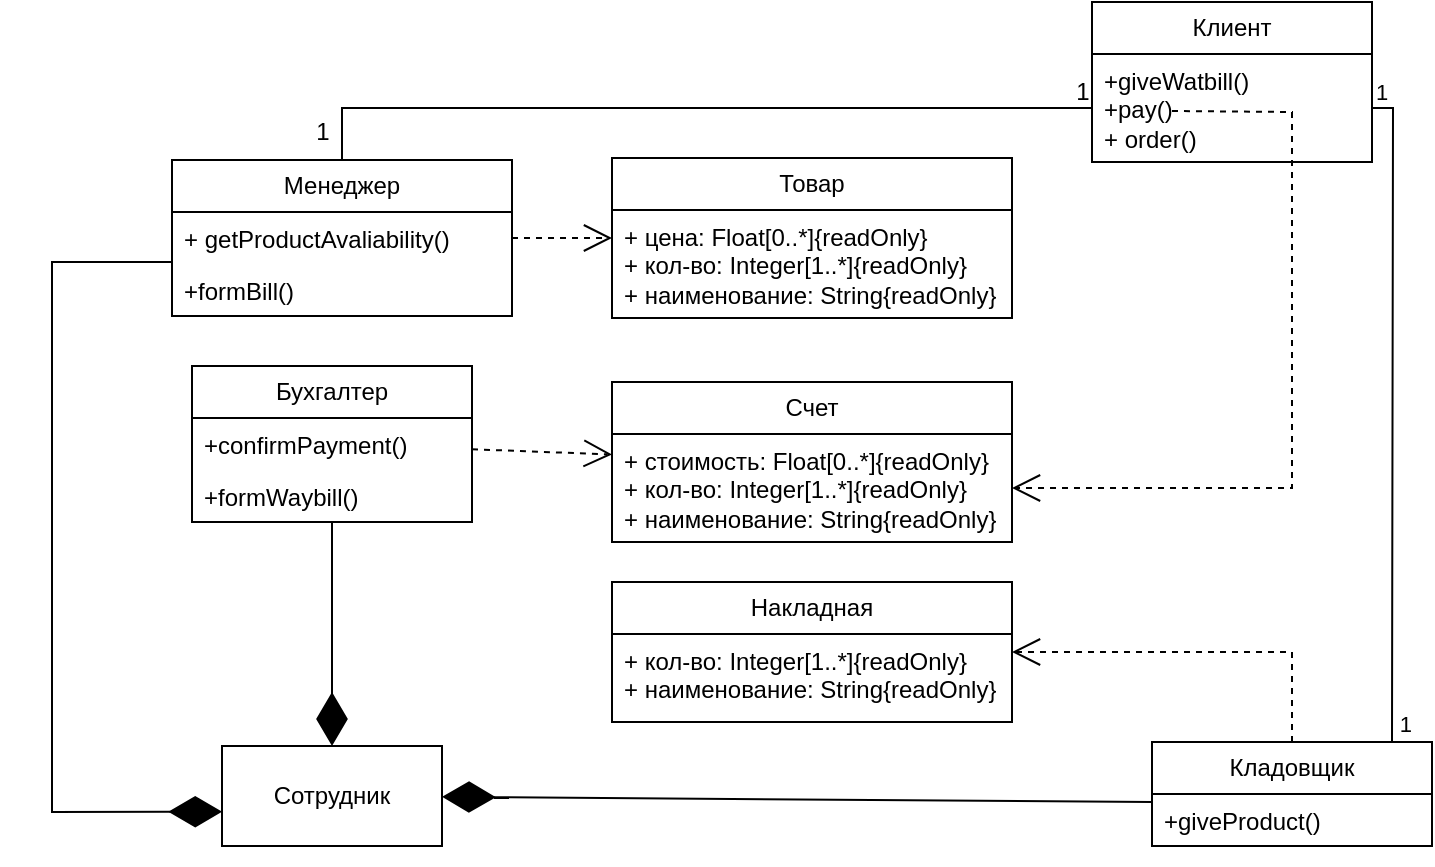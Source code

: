 <mxfile version="21.8.2" type="device">
  <diagram name="Страница — 1" id="QSQK8Q44flGUmi55xw_u">
    <mxGraphModel dx="819" dy="478" grid="1" gridSize="10" guides="1" tooltips="1" connect="1" arrows="1" fold="1" page="1" pageScale="1" pageWidth="827" pageHeight="1169" math="0" shadow="0">
      <root>
        <mxCell id="0" />
        <mxCell id="1" parent="0" />
        <mxCell id="AXHJGtEv2GNQ1HA1U-sA-9" value="Клиент" style="swimlane;fontStyle=0;childLayout=stackLayout;horizontal=1;startSize=26;fillColor=none;horizontalStack=0;resizeParent=1;resizeParentMax=0;resizeLast=0;collapsible=1;marginBottom=0;whiteSpace=wrap;html=1;" vertex="1" parent="1">
          <mxGeometry x="570" y="140" width="140" height="80" as="geometry" />
        </mxCell>
        <mxCell id="AXHJGtEv2GNQ1HA1U-sA-10" value="+giveWatbill()&lt;br&gt;+pay()&lt;br&gt;+ order()" style="text;strokeColor=none;fillColor=none;align=left;verticalAlign=top;spacingLeft=4;spacingRight=4;overflow=hidden;rotatable=0;points=[[0,0.5],[1,0.5]];portConstraint=eastwest;whiteSpace=wrap;html=1;" vertex="1" parent="AXHJGtEv2GNQ1HA1U-sA-9">
          <mxGeometry y="26" width="140" height="54" as="geometry" />
        </mxCell>
        <mxCell id="AXHJGtEv2GNQ1HA1U-sA-13" value="Товар" style="swimlane;fontStyle=0;childLayout=stackLayout;horizontal=1;startSize=26;fillColor=none;horizontalStack=0;resizeParent=1;resizeParentMax=0;resizeLast=0;collapsible=1;marginBottom=0;whiteSpace=wrap;html=1;" vertex="1" parent="1">
          <mxGeometry x="330" y="218" width="200" height="80" as="geometry" />
        </mxCell>
        <mxCell id="AXHJGtEv2GNQ1HA1U-sA-14" value="+ цена: Float[0..*]{readOnly}&amp;nbsp;&lt;br&gt;+ кол-во: Integer[1..*]{readOnly}&lt;br&gt;+ наименование: String{readOnly}" style="text;strokeColor=none;fillColor=none;align=left;verticalAlign=top;spacingLeft=4;spacingRight=4;overflow=hidden;rotatable=0;points=[[0,0.5],[1,0.5]];portConstraint=eastwest;whiteSpace=wrap;html=1;" vertex="1" parent="AXHJGtEv2GNQ1HA1U-sA-13">
          <mxGeometry y="26" width="200" height="54" as="geometry" />
        </mxCell>
        <mxCell id="AXHJGtEv2GNQ1HA1U-sA-17" value="Счет" style="swimlane;fontStyle=0;childLayout=stackLayout;horizontal=1;startSize=26;fillColor=none;horizontalStack=0;resizeParent=1;resizeParentMax=0;resizeLast=0;collapsible=1;marginBottom=0;whiteSpace=wrap;html=1;" vertex="1" parent="1">
          <mxGeometry x="330" y="330" width="200" height="80" as="geometry" />
        </mxCell>
        <mxCell id="AXHJGtEv2GNQ1HA1U-sA-18" value="+ стоимость: Float[0..*]{readOnly}&lt;br&gt;+ кол-во: Integer[1..*]{readOnly}&lt;br&gt;+ наименование: String{readOnly}" style="text;strokeColor=none;fillColor=none;align=left;verticalAlign=top;spacingLeft=4;spacingRight=4;overflow=hidden;rotatable=0;points=[[0,0.5],[1,0.5]];portConstraint=eastwest;whiteSpace=wrap;html=1;" vertex="1" parent="AXHJGtEv2GNQ1HA1U-sA-17">
          <mxGeometry y="26" width="200" height="54" as="geometry" />
        </mxCell>
        <mxCell id="AXHJGtEv2GNQ1HA1U-sA-22" value="Накладная" style="swimlane;fontStyle=0;childLayout=stackLayout;horizontal=1;startSize=26;fillColor=none;horizontalStack=0;resizeParent=1;resizeParentMax=0;resizeLast=0;collapsible=1;marginBottom=0;whiteSpace=wrap;html=1;" vertex="1" parent="1">
          <mxGeometry x="330" y="430" width="200" height="70" as="geometry" />
        </mxCell>
        <mxCell id="AXHJGtEv2GNQ1HA1U-sA-23" value="+ кол-во: Integer[1..*]{readOnly}&lt;br&gt;+ наименование: String{readOnly}" style="text;strokeColor=none;fillColor=none;align=left;verticalAlign=top;spacingLeft=4;spacingRight=4;overflow=hidden;rotatable=0;points=[[0,0.5],[1,0.5]];portConstraint=eastwest;whiteSpace=wrap;html=1;" vertex="1" parent="AXHJGtEv2GNQ1HA1U-sA-22">
          <mxGeometry y="26" width="200" height="44" as="geometry" />
        </mxCell>
        <mxCell id="AXHJGtEv2GNQ1HA1U-sA-26" value="" style="endArrow=none;html=1;edgeStyle=orthogonalEdgeStyle;rounded=0;entryX=0.5;entryY=0;entryDx=0;entryDy=0;" edge="1" parent="1" source="AXHJGtEv2GNQ1HA1U-sA-10" target="AXHJGtEv2GNQ1HA1U-sA-42">
          <mxGeometry relative="1" as="geometry">
            <mxPoint x="120" y="350" as="sourcePoint" />
            <mxPoint x="181.27" y="257.8" as="targetPoint" />
          </mxGeometry>
        </mxCell>
        <mxCell id="AXHJGtEv2GNQ1HA1U-sA-35" value="" style="endArrow=open;dashed=1;endFill=0;endSize=12;html=1;rounded=0;" edge="1" parent="1" target="AXHJGtEv2GNQ1HA1U-sA-18">
          <mxGeometry width="160" relative="1" as="geometry">
            <mxPoint x="610" y="194.5" as="sourcePoint" />
            <mxPoint x="510" y="490" as="targetPoint" />
            <Array as="points">
              <mxPoint x="670" y="195" />
              <mxPoint x="670" y="383" />
            </Array>
          </mxGeometry>
        </mxCell>
        <mxCell id="AXHJGtEv2GNQ1HA1U-sA-38" value="Бухгалтер" style="swimlane;fontStyle=0;childLayout=stackLayout;horizontal=1;startSize=26;fillColor=none;horizontalStack=0;resizeParent=1;resizeParentMax=0;resizeLast=0;collapsible=1;marginBottom=0;whiteSpace=wrap;html=1;" vertex="1" parent="1">
          <mxGeometry x="120" y="322" width="140" height="78" as="geometry" />
        </mxCell>
        <mxCell id="AXHJGtEv2GNQ1HA1U-sA-39" value="+confirmPayment()" style="text;strokeColor=none;fillColor=none;align=left;verticalAlign=top;spacingLeft=4;spacingRight=4;overflow=hidden;rotatable=0;points=[[0,0.5],[1,0.5]];portConstraint=eastwest;whiteSpace=wrap;html=1;" vertex="1" parent="AXHJGtEv2GNQ1HA1U-sA-38">
          <mxGeometry y="26" width="140" height="26" as="geometry" />
        </mxCell>
        <mxCell id="AXHJGtEv2GNQ1HA1U-sA-40" value="+formWaybill()" style="text;strokeColor=none;fillColor=none;align=left;verticalAlign=top;spacingLeft=4;spacingRight=4;overflow=hidden;rotatable=0;points=[[0,0.5],[1,0.5]];portConstraint=eastwest;whiteSpace=wrap;html=1;" vertex="1" parent="AXHJGtEv2GNQ1HA1U-sA-38">
          <mxGeometry y="52" width="140" height="26" as="geometry" />
        </mxCell>
        <mxCell id="AXHJGtEv2GNQ1HA1U-sA-42" value="Менеджер" style="swimlane;fontStyle=0;childLayout=stackLayout;horizontal=1;startSize=26;fillColor=none;horizontalStack=0;resizeParent=1;resizeParentMax=0;resizeLast=0;collapsible=1;marginBottom=0;whiteSpace=wrap;html=1;" vertex="1" parent="1">
          <mxGeometry x="110" y="219" width="170" height="78" as="geometry" />
        </mxCell>
        <mxCell id="AXHJGtEv2GNQ1HA1U-sA-43" value="+ getProductAvaliability()" style="text;strokeColor=none;fillColor=none;align=left;verticalAlign=top;spacingLeft=4;spacingRight=4;overflow=hidden;rotatable=0;points=[[0,0.5],[1,0.5]];portConstraint=eastwest;whiteSpace=wrap;html=1;" vertex="1" parent="AXHJGtEv2GNQ1HA1U-sA-42">
          <mxGeometry y="26" width="170" height="26" as="geometry" />
        </mxCell>
        <mxCell id="AXHJGtEv2GNQ1HA1U-sA-44" value="+formBill()" style="text;strokeColor=none;fillColor=none;align=left;verticalAlign=top;spacingLeft=4;spacingRight=4;overflow=hidden;rotatable=0;points=[[0,0.5],[1,0.5]];portConstraint=eastwest;whiteSpace=wrap;html=1;" vertex="1" parent="AXHJGtEv2GNQ1HA1U-sA-42">
          <mxGeometry y="52" width="170" height="26" as="geometry" />
        </mxCell>
        <mxCell id="AXHJGtEv2GNQ1HA1U-sA-46" value="Кладовщик" style="swimlane;fontStyle=0;childLayout=stackLayout;horizontal=1;startSize=26;fillColor=none;horizontalStack=0;resizeParent=1;resizeParentMax=0;resizeLast=0;collapsible=1;marginBottom=0;whiteSpace=wrap;html=1;" vertex="1" parent="1">
          <mxGeometry x="600" y="510" width="140" height="52" as="geometry" />
        </mxCell>
        <mxCell id="AXHJGtEv2GNQ1HA1U-sA-52" value="" style="endArrow=diamondThin;endFill=1;endSize=24;html=1;rounded=0;" edge="1" parent="AXHJGtEv2GNQ1HA1U-sA-46" target="AXHJGtEv2GNQ1HA1U-sA-51">
          <mxGeometry width="160" relative="1" as="geometry">
            <mxPoint y="30" as="sourcePoint" />
            <mxPoint x="160" y="30" as="targetPoint" />
          </mxGeometry>
        </mxCell>
        <mxCell id="AXHJGtEv2GNQ1HA1U-sA-47" value="+giveProduct()" style="text;strokeColor=none;fillColor=none;align=left;verticalAlign=top;spacingLeft=4;spacingRight=4;overflow=hidden;rotatable=0;points=[[0,0.5],[1,0.5]];portConstraint=eastwest;whiteSpace=wrap;html=1;" vertex="1" parent="AXHJGtEv2GNQ1HA1U-sA-46">
          <mxGeometry y="26" width="140" height="26" as="geometry" />
        </mxCell>
        <mxCell id="AXHJGtEv2GNQ1HA1U-sA-51" value="Сотрудник" style="html=1;whiteSpace=wrap;" vertex="1" parent="1">
          <mxGeometry x="135" y="512" width="110" height="50" as="geometry" />
        </mxCell>
        <mxCell id="AXHJGtEv2GNQ1HA1U-sA-55" value="" style="endArrow=diamondThin;endFill=1;endSize=24;html=1;rounded=0;" edge="1" parent="1" source="AXHJGtEv2GNQ1HA1U-sA-40" target="AXHJGtEv2GNQ1HA1U-sA-51">
          <mxGeometry width="160" relative="1" as="geometry">
            <mxPoint x="170" y="420" as="sourcePoint" />
            <mxPoint x="330" y="420" as="targetPoint" />
          </mxGeometry>
        </mxCell>
        <mxCell id="AXHJGtEv2GNQ1HA1U-sA-56" value="" style="endArrow=diamondThin;endFill=1;endSize=24;html=1;rounded=0;exitX=0;exitY=0.25;exitDx=0;exitDy=0;entryX=0.001;entryY=0.657;entryDx=0;entryDy=0;entryPerimeter=0;" edge="1" parent="1" target="AXHJGtEv2GNQ1HA1U-sA-51">
          <mxGeometry width="160" relative="1" as="geometry">
            <mxPoint x="110" y="270" as="sourcePoint" />
            <mxPoint x="20" y="270" as="targetPoint" />
            <Array as="points">
              <mxPoint x="50" y="270" />
              <mxPoint x="50" y="545" />
            </Array>
          </mxGeometry>
        </mxCell>
        <mxCell id="AXHJGtEv2GNQ1HA1U-sA-66" value="" style="endArrow=none;html=1;edgeStyle=orthogonalEdgeStyle;rounded=0;exitX=1;exitY=0.5;exitDx=0;exitDy=0;" edge="1" parent="1" source="AXHJGtEv2GNQ1HA1U-sA-10">
          <mxGeometry relative="1" as="geometry">
            <mxPoint x="710" y="190" as="sourcePoint" />
            <mxPoint x="720" y="510" as="targetPoint" />
          </mxGeometry>
        </mxCell>
        <mxCell id="AXHJGtEv2GNQ1HA1U-sA-67" value="1" style="edgeLabel;resizable=0;html=1;align=left;verticalAlign=bottom;" connectable="0" vertex="1" parent="AXHJGtEv2GNQ1HA1U-sA-66">
          <mxGeometry x="-1" relative="1" as="geometry" />
        </mxCell>
        <mxCell id="AXHJGtEv2GNQ1HA1U-sA-68" value="1" style="edgeLabel;resizable=0;html=1;align=right;verticalAlign=bottom;" connectable="0" vertex="1" parent="AXHJGtEv2GNQ1HA1U-sA-66">
          <mxGeometry x="1" relative="1" as="geometry">
            <mxPoint x="10" as="offset" />
          </mxGeometry>
        </mxCell>
        <mxCell id="AXHJGtEv2GNQ1HA1U-sA-69" value="1" style="text;html=1;align=center;verticalAlign=middle;resizable=0;points=[];autosize=1;strokeColor=none;fillColor=none;" vertex="1" parent="1">
          <mxGeometry x="550" y="170" width="30" height="30" as="geometry" />
        </mxCell>
        <mxCell id="AXHJGtEv2GNQ1HA1U-sA-70" value="1" style="text;html=1;align=center;verticalAlign=middle;resizable=0;points=[];autosize=1;strokeColor=none;fillColor=none;" vertex="1" parent="1">
          <mxGeometry x="170" y="190" width="30" height="30" as="geometry" />
        </mxCell>
        <mxCell id="AXHJGtEv2GNQ1HA1U-sA-59" value="" style="endArrow=open;dashed=1;endFill=0;endSize=12;html=1;rounded=0;" edge="1" parent="1" source="AXHJGtEv2GNQ1HA1U-sA-42" target="AXHJGtEv2GNQ1HA1U-sA-13">
          <mxGeometry width="160" relative="1" as="geometry">
            <mxPoint x="250" y="260" as="sourcePoint" />
            <mxPoint x="330" y="270" as="targetPoint" />
          </mxGeometry>
        </mxCell>
        <mxCell id="AXHJGtEv2GNQ1HA1U-sA-58" value="" style="endArrow=open;dashed=1;endFill=0;endSize=12;html=1;rounded=0;" edge="1" parent="1" source="AXHJGtEv2GNQ1HA1U-sA-38" target="AXHJGtEv2GNQ1HA1U-sA-17">
          <mxGeometry width="160" relative="1" as="geometry">
            <mxPoint x="230" y="360" as="sourcePoint" />
            <mxPoint x="330" y="366" as="targetPoint" />
          </mxGeometry>
        </mxCell>
        <mxCell id="AXHJGtEv2GNQ1HA1U-sA-71" value="" style="endArrow=open;dashed=1;endFill=0;endSize=12;html=1;rounded=0;exitX=0.5;exitY=0;exitDx=0;exitDy=0;" edge="1" parent="1" source="AXHJGtEv2GNQ1HA1U-sA-46" target="AXHJGtEv2GNQ1HA1U-sA-22">
          <mxGeometry width="160" relative="1" as="geometry">
            <mxPoint x="600" y="510" as="sourcePoint" />
            <mxPoint x="760" y="510" as="targetPoint" />
            <Array as="points">
              <mxPoint x="670" y="465" />
            </Array>
          </mxGeometry>
        </mxCell>
      </root>
    </mxGraphModel>
  </diagram>
</mxfile>
